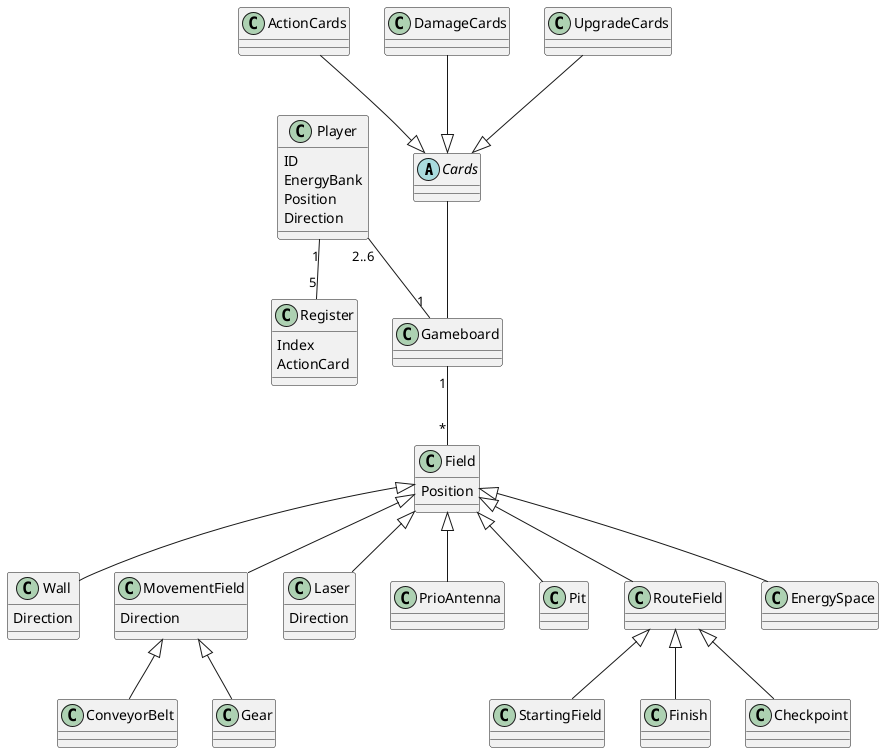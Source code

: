 @startuml
'https://plantuml.com/class-diagram
abstract Cards
class Player{
ID
EnergyBank
Position
Direction
}

class Register{
Index
ActionCard
}

class Wall{
Direction
}

class MovementField{
Direction
}

class Field{
Position
}

class Laser{
Direction
}

class Gameboard{
}

Player "2..6" -- "1" Gameboard
Player "1" -- "5" Register
Gameboard "1" -- "*" Field
Field <|-- PrioAntenna
MovementField <|-- ConveyorBelt
Field <|-- Pit
Field <|-- Laser
RouteField <|-- StartingField
Field <|-- Wall
RouteField <|-- Finish
MovementField <|-- Gear
RouteField <|-- Checkpoint
Field <|-- EnergySpace
Field <|-- MovementField
Field <|-- RouteField
Cards -- Gameboard
ActionCards --|> Cards
DamageCards --|> Cards
UpgradeCards --|> Cards





@enduml